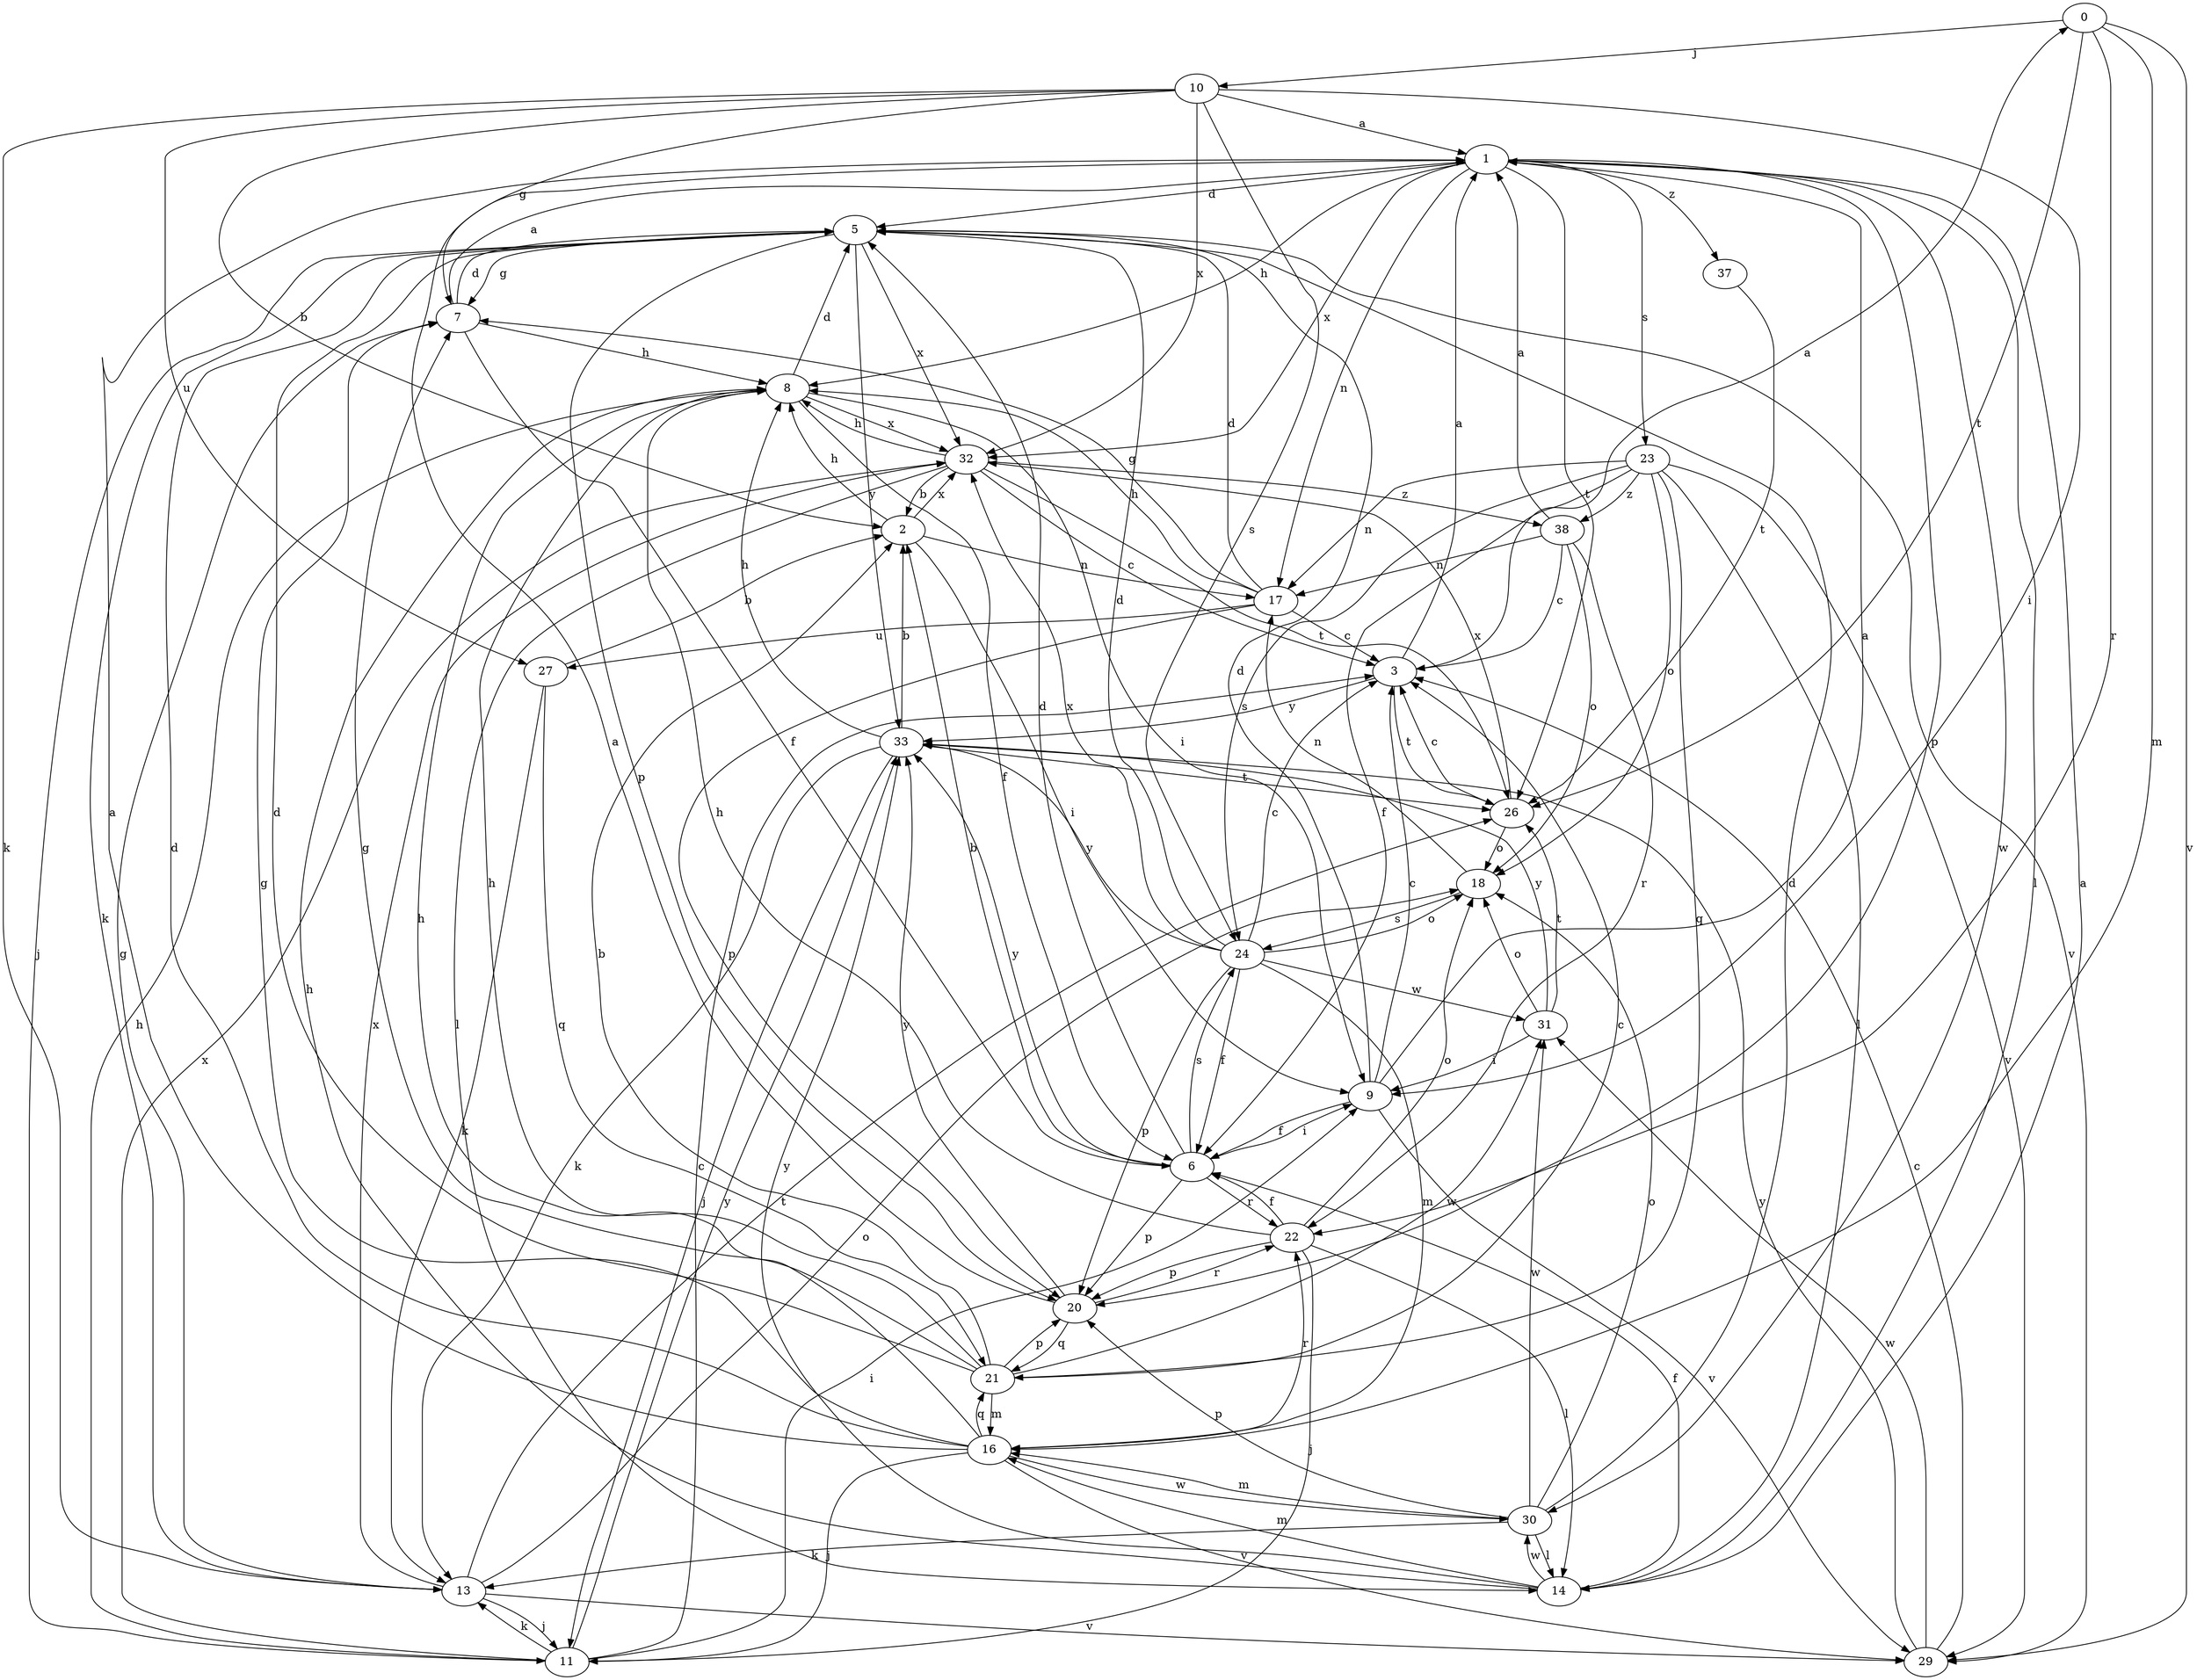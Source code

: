 strict digraph  {
0;
1;
2;
3;
5;
6;
7;
8;
9;
10;
11;
13;
14;
16;
17;
18;
20;
21;
22;
23;
24;
26;
27;
29;
30;
31;
32;
33;
37;
38;
0 -> 10  [label=j];
0 -> 16  [label=m];
0 -> 22  [label=r];
0 -> 26  [label=t];
0 -> 29  [label=v];
1 -> 5  [label=d];
1 -> 8  [label=h];
1 -> 14  [label=l];
1 -> 17  [label=n];
1 -> 20  [label=p];
1 -> 23  [label=s];
1 -> 26  [label=t];
1 -> 30  [label=w];
1 -> 32  [label=x];
1 -> 37  [label=z];
2 -> 8  [label=h];
2 -> 9  [label=i];
2 -> 17  [label=n];
2 -> 32  [label=x];
3 -> 0  [label=a];
3 -> 1  [label=a];
3 -> 26  [label=t];
3 -> 33  [label=y];
5 -> 7  [label=g];
5 -> 11  [label=j];
5 -> 13  [label=k];
5 -> 20  [label=p];
5 -> 29  [label=v];
5 -> 32  [label=x];
5 -> 33  [label=y];
6 -> 2  [label=b];
6 -> 5  [label=d];
6 -> 9  [label=i];
6 -> 20  [label=p];
6 -> 22  [label=r];
6 -> 24  [label=s];
6 -> 33  [label=y];
7 -> 1  [label=a];
7 -> 5  [label=d];
7 -> 6  [label=f];
7 -> 8  [label=h];
8 -> 5  [label=d];
8 -> 6  [label=f];
8 -> 9  [label=i];
8 -> 32  [label=x];
9 -> 1  [label=a];
9 -> 3  [label=c];
9 -> 5  [label=d];
9 -> 6  [label=f];
9 -> 29  [label=v];
10 -> 1  [label=a];
10 -> 2  [label=b];
10 -> 7  [label=g];
10 -> 9  [label=i];
10 -> 13  [label=k];
10 -> 24  [label=s];
10 -> 27  [label=u];
10 -> 32  [label=x];
11 -> 3  [label=c];
11 -> 8  [label=h];
11 -> 9  [label=i];
11 -> 13  [label=k];
11 -> 32  [label=x];
11 -> 33  [label=y];
13 -> 7  [label=g];
13 -> 11  [label=j];
13 -> 18  [label=o];
13 -> 26  [label=t];
13 -> 29  [label=v];
13 -> 32  [label=x];
14 -> 1  [label=a];
14 -> 6  [label=f];
14 -> 8  [label=h];
14 -> 16  [label=m];
14 -> 30  [label=w];
14 -> 33  [label=y];
16 -> 1  [label=a];
16 -> 5  [label=d];
16 -> 7  [label=g];
16 -> 8  [label=h];
16 -> 11  [label=j];
16 -> 21  [label=q];
16 -> 22  [label=r];
16 -> 29  [label=v];
16 -> 30  [label=w];
17 -> 3  [label=c];
17 -> 5  [label=d];
17 -> 7  [label=g];
17 -> 8  [label=h];
17 -> 20  [label=p];
17 -> 27  [label=u];
18 -> 17  [label=n];
18 -> 24  [label=s];
20 -> 1  [label=a];
20 -> 21  [label=q];
20 -> 22  [label=r];
20 -> 33  [label=y];
21 -> 2  [label=b];
21 -> 3  [label=c];
21 -> 5  [label=d];
21 -> 7  [label=g];
21 -> 8  [label=h];
21 -> 16  [label=m];
21 -> 20  [label=p];
21 -> 31  [label=w];
22 -> 6  [label=f];
22 -> 8  [label=h];
22 -> 11  [label=j];
22 -> 14  [label=l];
22 -> 18  [label=o];
22 -> 20  [label=p];
23 -> 6  [label=f];
23 -> 14  [label=l];
23 -> 17  [label=n];
23 -> 18  [label=o];
23 -> 21  [label=q];
23 -> 24  [label=s];
23 -> 29  [label=v];
23 -> 38  [label=z];
24 -> 3  [label=c];
24 -> 5  [label=d];
24 -> 6  [label=f];
24 -> 16  [label=m];
24 -> 18  [label=o];
24 -> 20  [label=p];
24 -> 31  [label=w];
24 -> 32  [label=x];
24 -> 33  [label=y];
26 -> 3  [label=c];
26 -> 18  [label=o];
26 -> 32  [label=x];
27 -> 2  [label=b];
27 -> 13  [label=k];
27 -> 21  [label=q];
29 -> 3  [label=c];
29 -> 31  [label=w];
29 -> 33  [label=y];
30 -> 5  [label=d];
30 -> 13  [label=k];
30 -> 14  [label=l];
30 -> 16  [label=m];
30 -> 18  [label=o];
30 -> 20  [label=p];
30 -> 31  [label=w];
31 -> 9  [label=i];
31 -> 18  [label=o];
31 -> 26  [label=t];
31 -> 33  [label=y];
32 -> 2  [label=b];
32 -> 3  [label=c];
32 -> 8  [label=h];
32 -> 14  [label=l];
32 -> 26  [label=t];
32 -> 38  [label=z];
33 -> 2  [label=b];
33 -> 8  [label=h];
33 -> 11  [label=j];
33 -> 13  [label=k];
33 -> 26  [label=t];
37 -> 26  [label=t];
38 -> 1  [label=a];
38 -> 3  [label=c];
38 -> 17  [label=n];
38 -> 18  [label=o];
38 -> 22  [label=r];
}
